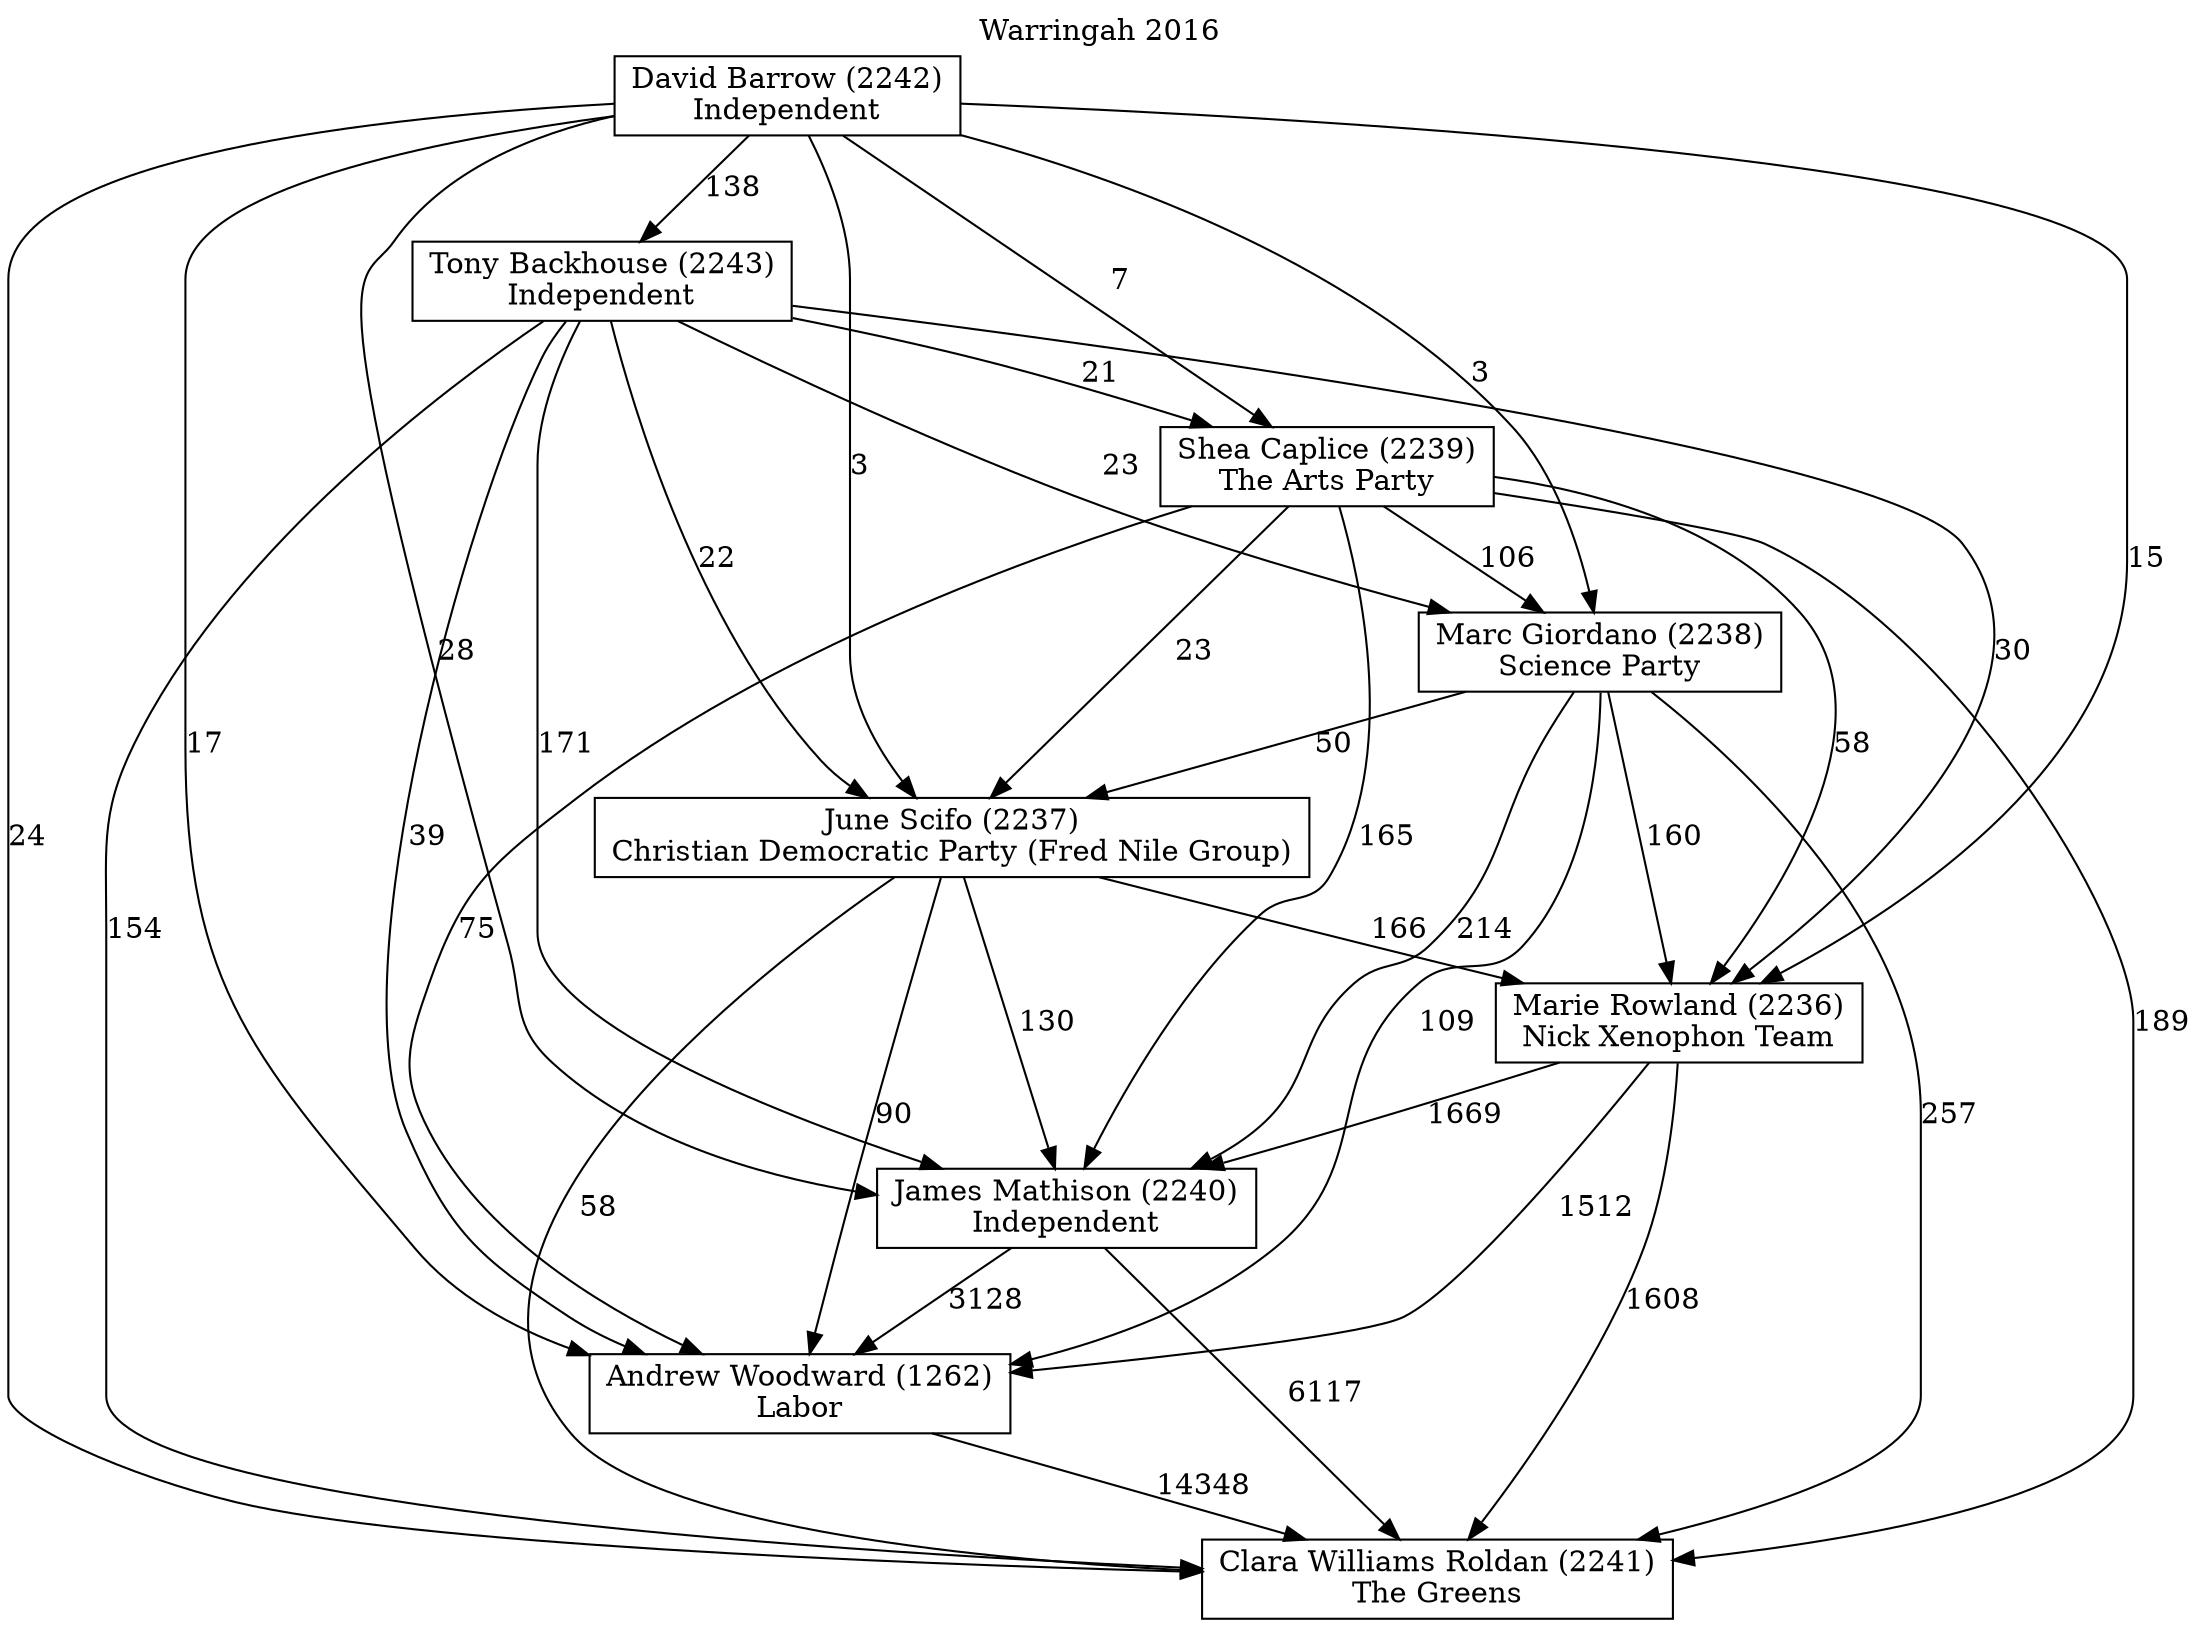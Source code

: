 // House preference flow
digraph "Clara Williams Roldan (2241)_Warringah_2016" {
	graph [label="Warringah 2016" labelloc=t mclimit=10]
	node [shape=box]
	"Marie Rowland (2236)" [label="Marie Rowland (2236)
Nick Xenophon Team"]
	"Clara Williams Roldan (2241)" [label="Clara Williams Roldan (2241)
The Greens"]
	"June Scifo (2237)" [label="June Scifo (2237)
Christian Democratic Party (Fred Nile Group)"]
	"Andrew Woodward (1262)" [label="Andrew Woodward (1262)
Labor"]
	"Tony Backhouse (2243)" [label="Tony Backhouse (2243)
Independent"]
	"Marc Giordano (2238)" [label="Marc Giordano (2238)
Science Party"]
	"Shea Caplice (2239)" [label="Shea Caplice (2239)
The Arts Party"]
	"James Mathison (2240)" [label="James Mathison (2240)
Independent"]
	"David Barrow (2242)" [label="David Barrow (2242)
Independent"]
	"James Mathison (2240)" -> "Andrew Woodward (1262)" [label=3128]
	"June Scifo (2237)" -> "Andrew Woodward (1262)" [label=90]
	"Andrew Woodward (1262)" -> "Clara Williams Roldan (2241)" [label=14348]
	"James Mathison (2240)" -> "Clara Williams Roldan (2241)" [label=6117]
	"David Barrow (2242)" -> "Tony Backhouse (2243)" [label=138]
	"Marie Rowland (2236)" -> "James Mathison (2240)" [label=1669]
	"David Barrow (2242)" -> "June Scifo (2237)" [label=3]
	"Tony Backhouse (2243)" -> "Andrew Woodward (1262)" [label=39]
	"Shea Caplice (2239)" -> "Clara Williams Roldan (2241)" [label=189]
	"David Barrow (2242)" -> "Marc Giordano (2238)" [label=3]
	"Shea Caplice (2239)" -> "James Mathison (2240)" [label=165]
	"David Barrow (2242)" -> "Clara Williams Roldan (2241)" [label=24]
	"Shea Caplice (2239)" -> "Marie Rowland (2236)" [label=58]
	"David Barrow (2242)" -> "Marie Rowland (2236)" [label=15]
	"Tony Backhouse (2243)" -> "June Scifo (2237)" [label=22]
	"Marie Rowland (2236)" -> "Andrew Woodward (1262)" [label=1512]
	"David Barrow (2242)" -> "James Mathison (2240)" [label=28]
	"David Barrow (2242)" -> "Andrew Woodward (1262)" [label=17]
	"Marc Giordano (2238)" -> "Clara Williams Roldan (2241)" [label=257]
	"Tony Backhouse (2243)" -> "Clara Williams Roldan (2241)" [label=154]
	"Marc Giordano (2238)" -> "June Scifo (2237)" [label=50]
	"Shea Caplice (2239)" -> "June Scifo (2237)" [label=23]
	"June Scifo (2237)" -> "Clara Williams Roldan (2241)" [label=58]
	"June Scifo (2237)" -> "Marie Rowland (2236)" [label=166]
	"June Scifo (2237)" -> "James Mathison (2240)" [label=130]
	"Marc Giordano (2238)" -> "James Mathison (2240)" [label=214]
	"Marie Rowland (2236)" -> "Clara Williams Roldan (2241)" [label=1608]
	"Tony Backhouse (2243)" -> "James Mathison (2240)" [label=171]
	"Marc Giordano (2238)" -> "Andrew Woodward (1262)" [label=109]
	"Shea Caplice (2239)" -> "Marc Giordano (2238)" [label=106]
	"Tony Backhouse (2243)" -> "Marie Rowland (2236)" [label=30]
	"Shea Caplice (2239)" -> "Andrew Woodward (1262)" [label=75]
	"David Barrow (2242)" -> "Shea Caplice (2239)" [label=7]
	"Tony Backhouse (2243)" -> "Shea Caplice (2239)" [label=21]
	"Marc Giordano (2238)" -> "Marie Rowland (2236)" [label=160]
	"Tony Backhouse (2243)" -> "Marc Giordano (2238)" [label=23]
}

